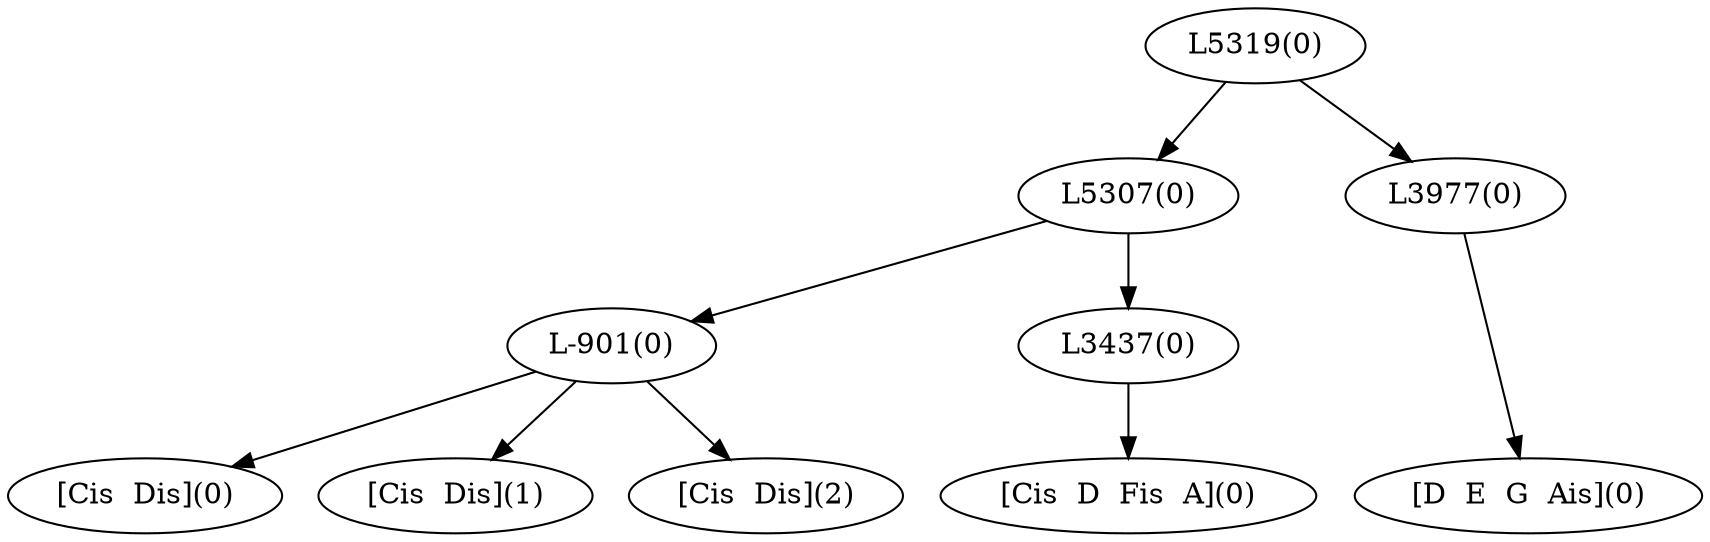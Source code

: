 digraph sample{
"L-901(0)"->"[Cis  Dis](0)"
"L-901(0)"->"[Cis  Dis](1)"
"L-901(0)"->"[Cis  Dis](2)"
"L3437(0)"->"[Cis  D  Fis  A](0)"
"L5307(0)"->"L-901(0)"
"L5307(0)"->"L3437(0)"
"L3977(0)"->"[D  E  G  Ais](0)"
"L5319(0)"->"L5307(0)"
"L5319(0)"->"L3977(0)"
{rank = min; "L5319(0)"}
{rank = same; "L5307(0)"; "L3977(0)";}
{rank = same; "L-901(0)"; "L3437(0)";}
{rank = max; "[Cis  D  Fis  A](0)"; "[Cis  Dis](0)"; "[Cis  Dis](1)"; "[Cis  Dis](2)"; "[D  E  G  Ais](0)";}
}